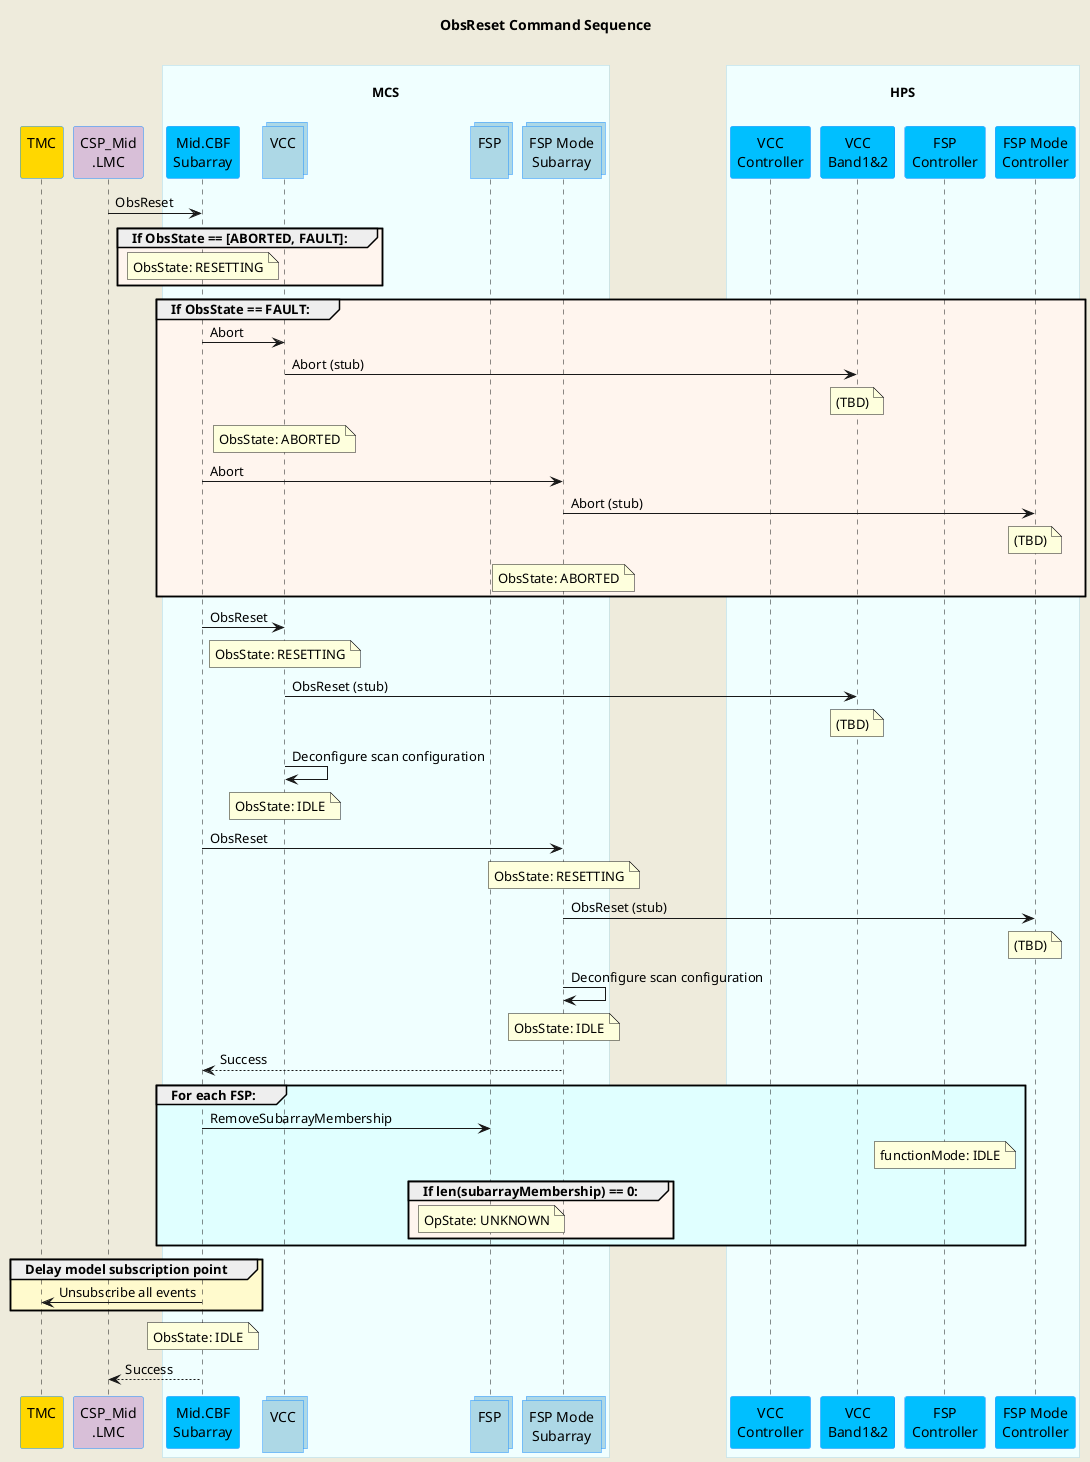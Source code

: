 @startuml
'https://plantuml.com/sequence-diagram

skinparam backgroundColor #EEEBDC
skinparam sequence {
  ParticipantBorderColor DodgerBlue
  ParticipantBackgroundColor DeepSkyBlue
  ActorBorderColor DarkGreen
  ActorBackgroundColor Green
  BoxBorderColor LightBlue
  BoxBackgroundColor #F0FFFF
}
skinparam collections {
  BackGroundColor LightBlue
  BorderColor DodgerBlue
}
skinparam database {
  BackgroundColor LightGreen
  BorderColor DarkGreen
}

title ObsReset Command Sequence \n

participant "TMC\n" as tmc #Gold
participant "CSP_Mid\n.LMC" as lmc #Thistle
box "\nMCS\n"
  participant "Mid.CBF\nSubarray" as subarray
  collections "VCC\n" as vcc
  collections "FSP\n" as fsp
  collections "FSP Mode\nSubarray" as fspsubarray
end box
box "\nHPS\n"
  participant "VCC\nController" as hpsvcc
  participant "VCC\nBand1&2" as hpsvccband
  participant "FSP\nController" as hpsfsp_cont  
  participant "FSP Mode\nController" as hpsfsp
end box

lmc         ->  subarray      : ObsReset

group #SeaShell If ObsState == [ABORTED, FAULT]:
  note over subarray           : ObsState: RESETTING
end group

group #SeaShell If ObsState == FAULT:
  subarray    ->  vcc           : Abort
  vcc         ->  hpsvccband    : Abort (stub)
  note over hpsvccband          : (TBD)
  note over vcc                 : ObsState: ABORTED
  subarray    ->  fspsubarray   : Abort
  fspsubarray ->  hpsfsp        : Abort (stub)
  note over hpsfsp              : (TBD)
  note over fspsubarray         : ObsState: ABORTED
end group

subarray    ->  vcc           : ObsReset
note over vcc                 : ObsState: RESETTING
vcc         ->  hpsvccband    : ObsReset (stub)
note over hpsvccband          : (TBD)
vcc         ->  vcc           : Deconfigure scan configuration 
note over vcc                 : ObsState: IDLE

subarray    ->  fspsubarray   : ObsReset
note over fspsubarray         : ObsState: RESETTING
fspsubarray ->  hpsfsp        : ObsReset (stub)
note over hpsfsp              : (TBD)
fspsubarray ->  fspsubarray   : Deconfigure scan configuration
note over fspsubarray         : ObsState: IDLE
subarray    <--  fspsubarray  : Success

group #LightCyan For each FSP:
    subarray    -> fsp        : RemoveSubarrayMembership
    note over hpsfsp_cont     : functionMode: IDLE
    group #SeaShell If len(subarrayMembership) == 0:
      note over fsp           : OpState: UNKNOWN
    end group
end group

group #LemonChiffon Delay model subscription point
    subarray    -> tmc        : Unsubscribe all events
end group

note over subarray            : ObsState: IDLE
lmc        <--  subarray      : Success

@enduml